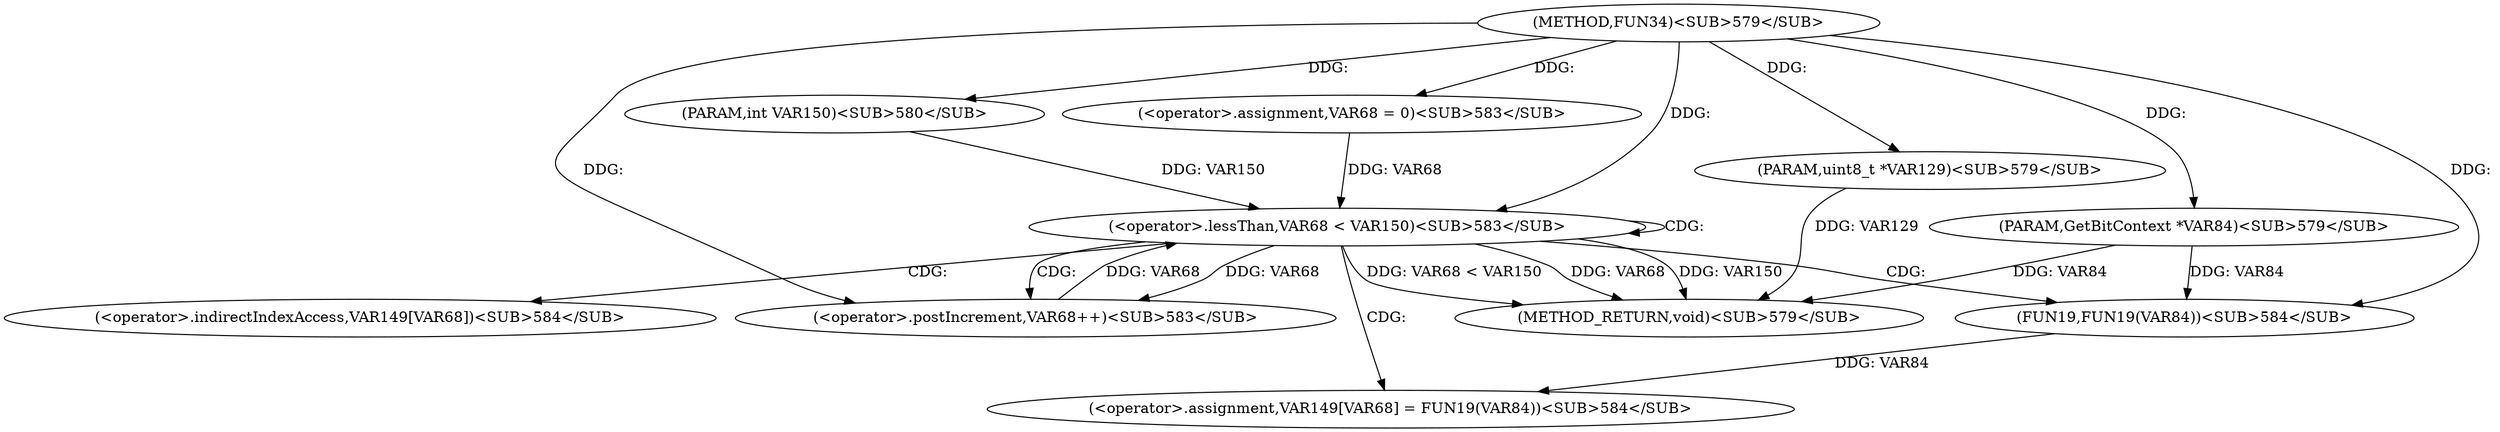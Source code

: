 
digraph "FUN34" {  

"3035" [label = "(METHOD,FUN34)<SUB>579</SUB>" ]

"3058" [label = "(METHOD_RETURN,void)<SUB>579</SUB>" ]

"3036" [label = "(PARAM,GetBitContext *VAR84)<SUB>579</SUB>" ]

"3037" [label = "(PARAM,uint8_t *VAR129)<SUB>579</SUB>" ]

"3038" [label = "(PARAM,int VAR150)<SUB>580</SUB>" ]

"3046" [label = "(&lt;operator&gt;.lessThan,VAR68 &lt; VAR150)<SUB>583</SUB>" ]

"3049" [label = "(&lt;operator&gt;.postIncrement,VAR68++)<SUB>583</SUB>" ]

"3043" [label = "(&lt;operator&gt;.assignment,VAR68 = 0)<SUB>583</SUB>" ]

"3052" [label = "(&lt;operator&gt;.assignment,VAR149[VAR68] = FUN19(VAR84))<SUB>584</SUB>" ]

"3056" [label = "(FUN19,FUN19(VAR84))<SUB>584</SUB>" ]

"3053" [label = "(&lt;operator&gt;.indirectIndexAccess,VAR149[VAR68])<SUB>584</SUB>" ]

  "3036" -> "3058"  [ label = "DDG: VAR84"] 

  "3037" -> "3058"  [ label = "DDG: VAR129"] 

  "3046" -> "3058"  [ label = "DDG: VAR68"] 

  "3046" -> "3058"  [ label = "DDG: VAR150"] 

  "3046" -> "3058"  [ label = "DDG: VAR68 &lt; VAR150"] 

  "3035" -> "3036"  [ label = "DDG: "] 

  "3035" -> "3037"  [ label = "DDG: "] 

  "3035" -> "3038"  [ label = "DDG: "] 

  "3035" -> "3043"  [ label = "DDG: "] 

  "3043" -> "3046"  [ label = "DDG: VAR68"] 

  "3049" -> "3046"  [ label = "DDG: VAR68"] 

  "3035" -> "3046"  [ label = "DDG: "] 

  "3038" -> "3046"  [ label = "DDG: VAR150"] 

  "3046" -> "3049"  [ label = "DDG: VAR68"] 

  "3035" -> "3049"  [ label = "DDG: "] 

  "3056" -> "3052"  [ label = "DDG: VAR84"] 

  "3036" -> "3056"  [ label = "DDG: VAR84"] 

  "3035" -> "3056"  [ label = "DDG: "] 

  "3046" -> "3052"  [ label = "CDG: "] 

  "3046" -> "3053"  [ label = "CDG: "] 

  "3046" -> "3056"  [ label = "CDG: "] 

  "3046" -> "3049"  [ label = "CDG: "] 

  "3046" -> "3046"  [ label = "CDG: "] 

}